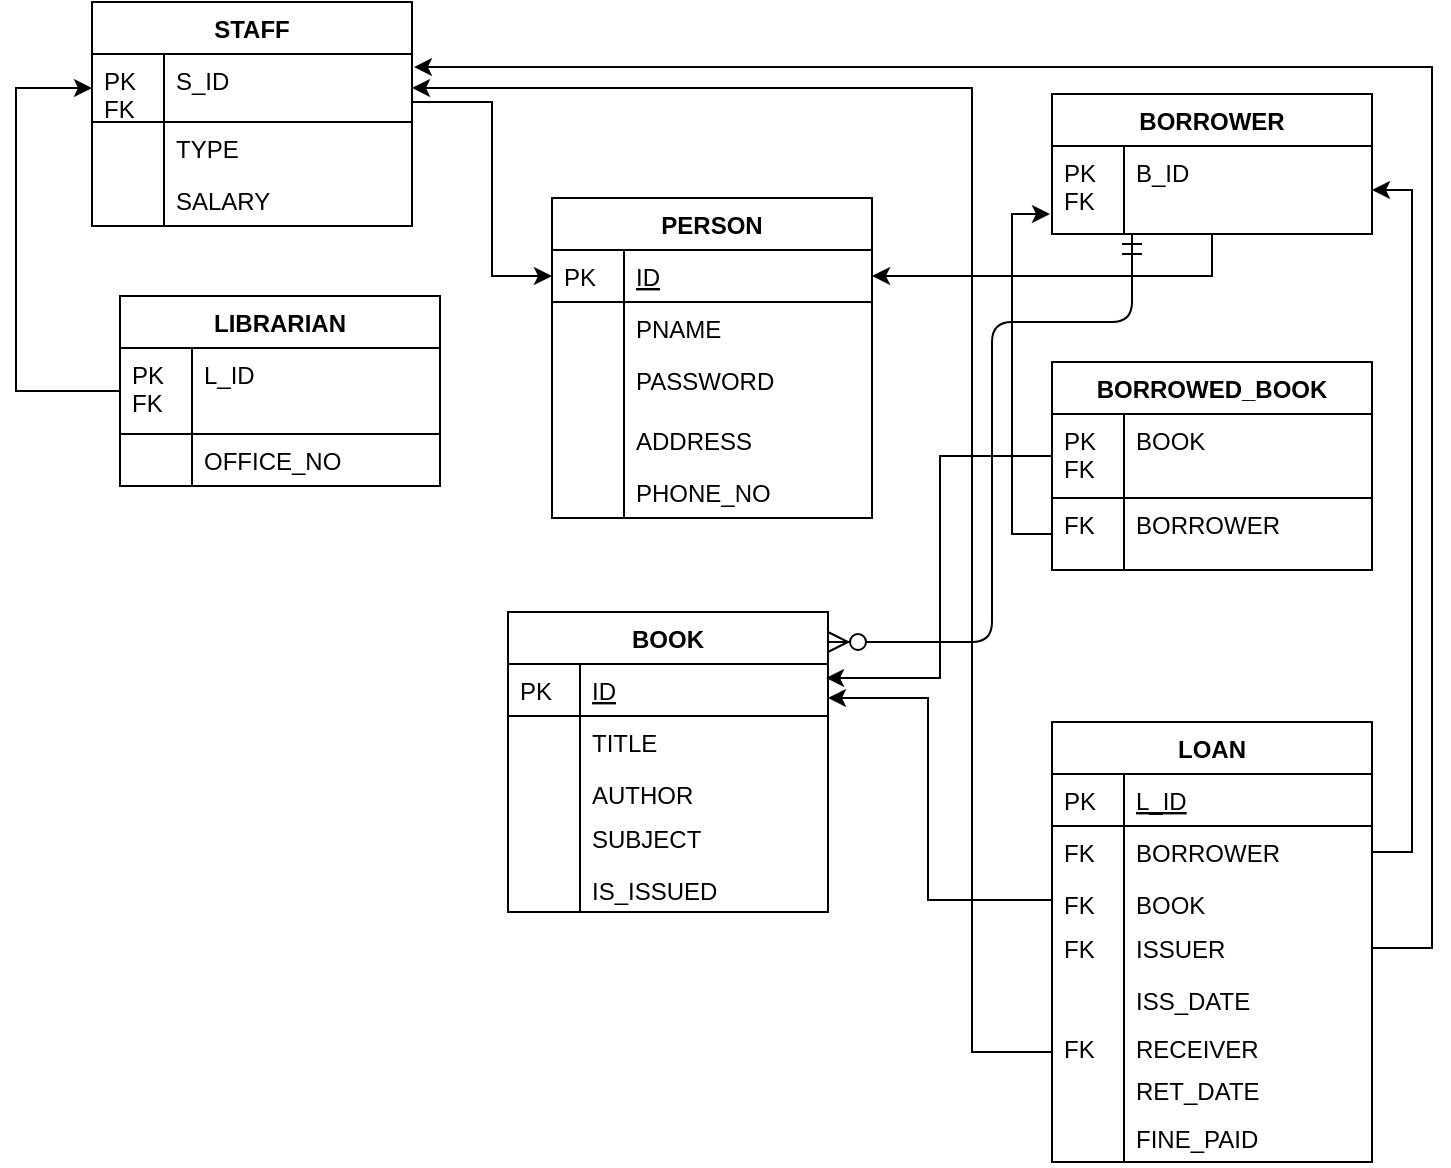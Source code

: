 <mxfile version="13.3.1" type="device"><diagram id="C5RBs43oDa-KdzZeNtuy" name="Page-1"><mxGraphModel dx="868" dy="550" grid="0" gridSize="10" guides="1" tooltips="1" connect="1" arrows="1" fold="1" page="0" pageScale="1" pageWidth="827" pageHeight="1169" background="#ffffff" math="0" shadow="0"><root><mxCell id="WIyWlLk6GJQsqaUBKTNV-0"/><mxCell id="WIyWlLk6GJQsqaUBKTNV-1" parent="WIyWlLk6GJQsqaUBKTNV-0"/><mxCell id="zkfFHV4jXpPFQw0GAbJ--71" value="" style="edgeStyle=orthogonalEdgeStyle;endArrow=ERzeroToMany;startArrow=ERmandOne;shadow=0;strokeWidth=1;endSize=8;startSize=8;" parent="WIyWlLk6GJQsqaUBKTNV-1" source="zlAJe0VYQWM5Ho0XJjKF-26" target="zkfFHV4jXpPFQw0GAbJ--64" edge="1"><mxGeometry width="100" height="100" relative="1" as="geometry"><mxPoint x="680" y="150" as="sourcePoint"/><mxPoint x="330" y="169" as="targetPoint"/><Array as="points"><mxPoint x="680" y="200"/><mxPoint x="610" y="200"/><mxPoint x="610" y="360"/></Array></mxGeometry></mxCell><mxCell id="zlAJe0VYQWM5Ho0XJjKF-0" value="ADDRESS" style="shape=partialRectangle;top=0;left=0;right=0;bottom=0;align=left;verticalAlign=top;fillColor=none;spacingLeft=40;spacingRight=4;overflow=hidden;rotatable=0;points=[[0,0.5],[1,0.5]];portConstraint=eastwest;dropTarget=0;rounded=0;shadow=0;strokeWidth=1;" parent="WIyWlLk6GJQsqaUBKTNV-1" vertex="1"><mxGeometry x="390" y="246" width="160" height="26" as="geometry"/></mxCell><mxCell id="zlAJe0VYQWM5Ho0XJjKF-1" value="" style="shape=partialRectangle;top=0;left=0;bottom=0;fillColor=none;align=left;verticalAlign=top;spacingLeft=4;spacingRight=4;overflow=hidden;rotatable=0;points=[];portConstraint=eastwest;part=1;" parent="zlAJe0VYQWM5Ho0XJjKF-0" vertex="1" connectable="0"><mxGeometry width="36" height="26" as="geometry"/></mxCell><mxCell id="zlAJe0VYQWM5Ho0XJjKF-2" value="PHONE_NO" style="shape=partialRectangle;top=0;left=0;right=0;bottom=0;align=left;verticalAlign=top;fillColor=none;spacingLeft=40;spacingRight=4;overflow=hidden;rotatable=0;points=[[0,0.5],[1,0.5]];portConstraint=eastwest;dropTarget=0;rounded=0;shadow=0;strokeWidth=1;" parent="WIyWlLk6GJQsqaUBKTNV-1" vertex="1"><mxGeometry x="390" y="272" width="160" height="26" as="geometry"/></mxCell><mxCell id="zlAJe0VYQWM5Ho0XJjKF-3" value="" style="shape=partialRectangle;top=0;left=0;bottom=0;fillColor=none;align=left;verticalAlign=top;spacingLeft=4;spacingRight=4;overflow=hidden;rotatable=0;points=[];portConstraint=eastwest;part=1;" parent="zlAJe0VYQWM5Ho0XJjKF-2" vertex="1" connectable="0"><mxGeometry width="36" height="26" as="geometry"/></mxCell><mxCell id="zlAJe0VYQWM5Ho0XJjKF-4" value="SUBJECT" style="shape=partialRectangle;top=0;left=0;right=0;bottom=0;align=left;verticalAlign=top;fillColor=none;spacingLeft=40;spacingRight=4;overflow=hidden;rotatable=0;points=[[0,0.5],[1,0.5]];portConstraint=eastwest;dropTarget=0;rounded=0;shadow=0;strokeWidth=1;" parent="WIyWlLk6GJQsqaUBKTNV-1" vertex="1"><mxGeometry x="368" y="445" width="160" height="26" as="geometry"/></mxCell><mxCell id="zlAJe0VYQWM5Ho0XJjKF-5" value="" style="shape=partialRectangle;top=0;left=0;bottom=0;fillColor=none;align=left;verticalAlign=top;spacingLeft=4;spacingRight=4;overflow=hidden;rotatable=0;points=[];portConstraint=eastwest;part=1;" parent="zlAJe0VYQWM5Ho0XJjKF-4" vertex="1" connectable="0"><mxGeometry width="36" height="26" as="geometry"/></mxCell><mxCell id="zlAJe0VYQWM5Ho0XJjKF-6" value="IS_ISSUED" style="shape=partialRectangle;top=0;left=0;right=0;bottom=0;align=left;verticalAlign=top;fillColor=none;spacingLeft=40;spacingRight=4;overflow=hidden;rotatable=0;points=[[0,0.5],[1,0.5]];portConstraint=eastwest;dropTarget=0;rounded=0;shadow=0;strokeWidth=1;" parent="WIyWlLk6GJQsqaUBKTNV-1" vertex="1"><mxGeometry x="368" y="471" width="160" height="24" as="geometry"/></mxCell><mxCell id="zlAJe0VYQWM5Ho0XJjKF-7" value="" style="shape=partialRectangle;top=0;left=0;bottom=0;fillColor=none;align=left;verticalAlign=top;spacingLeft=4;spacingRight=4;overflow=hidden;rotatable=0;points=[];portConstraint=eastwest;part=1;" parent="zlAJe0VYQWM5Ho0XJjKF-6" vertex="1" connectable="0"><mxGeometry width="36" height="24" as="geometry"/></mxCell><mxCell id="zlAJe0VYQWM5Ho0XJjKF-44" value="ISS_DATE" style="shape=partialRectangle;top=0;left=0;right=0;bottom=0;align=left;verticalAlign=top;fillColor=none;spacingLeft=40;spacingRight=4;overflow=hidden;rotatable=0;points=[[0,0.5],[1,0.5]];portConstraint=eastwest;dropTarget=0;rounded=0;shadow=0;strokeWidth=1;" parent="WIyWlLk6GJQsqaUBKTNV-1" vertex="1"><mxGeometry x="640" y="526" width="160" height="24" as="geometry"/></mxCell><mxCell id="zlAJe0VYQWM5Ho0XJjKF-45" value="" style="shape=partialRectangle;top=0;left=0;bottom=0;fillColor=none;align=left;verticalAlign=top;spacingLeft=4;spacingRight=4;overflow=hidden;rotatable=0;points=[];portConstraint=eastwest;part=1;" parent="zlAJe0VYQWM5Ho0XJjKF-44" vertex="1" connectable="0"><mxGeometry width="36" height="24" as="geometry"/></mxCell><mxCell id="zlAJe0VYQWM5Ho0XJjKF-46" value="RECEIVER" style="shape=partialRectangle;top=0;left=0;right=0;bottom=0;align=left;verticalAlign=top;fillColor=none;spacingLeft=40;spacingRight=4;overflow=hidden;rotatable=0;points=[[0,0.5],[1,0.5]];portConstraint=eastwest;dropTarget=0;rounded=0;shadow=0;strokeWidth=1;" parent="WIyWlLk6GJQsqaUBKTNV-1" vertex="1"><mxGeometry x="640" y="550" width="160" height="24" as="geometry"/></mxCell><mxCell id="zlAJe0VYQWM5Ho0XJjKF-47" value="FK" style="shape=partialRectangle;top=0;left=0;bottom=0;fillColor=none;align=left;verticalAlign=top;spacingLeft=4;spacingRight=4;overflow=hidden;rotatable=0;points=[];portConstraint=eastwest;part=1;" parent="zlAJe0VYQWM5Ho0XJjKF-46" vertex="1" connectable="0"><mxGeometry width="36" height="24" as="geometry"/></mxCell><mxCell id="zlAJe0VYQWM5Ho0XJjKF-48" value="RET_DATE" style="shape=partialRectangle;top=0;left=0;right=0;bottom=0;align=left;verticalAlign=top;fillColor=none;spacingLeft=40;spacingRight=4;overflow=hidden;rotatable=0;points=[[0,0.5],[1,0.5]];portConstraint=eastwest;dropTarget=0;rounded=0;shadow=0;strokeWidth=1;" parent="WIyWlLk6GJQsqaUBKTNV-1" vertex="1"><mxGeometry x="640" y="571" width="160" height="24" as="geometry"/></mxCell><mxCell id="zlAJe0VYQWM5Ho0XJjKF-49" value="" style="shape=partialRectangle;top=0;left=0;bottom=0;fillColor=none;align=left;verticalAlign=top;spacingLeft=4;spacingRight=4;overflow=hidden;rotatable=0;points=[];portConstraint=eastwest;part=1;" parent="zlAJe0VYQWM5Ho0XJjKF-48" vertex="1" connectable="0"><mxGeometry width="36" height="24" as="geometry"/></mxCell><mxCell id="zkfFHV4jXpPFQw0GAbJ--51" value="STAFF" style="swimlane;fontStyle=1;childLayout=stackLayout;horizontal=1;startSize=26;horizontalStack=0;resizeParent=1;resizeLast=0;collapsible=1;marginBottom=0;rounded=0;shadow=0;strokeWidth=1;" parent="WIyWlLk6GJQsqaUBKTNV-1" vertex="1"><mxGeometry x="160" y="40" width="160" height="112" as="geometry"><mxRectangle x="20" y="80" width="160" height="26" as="alternateBounds"/></mxGeometry></mxCell><mxCell id="zkfFHV4jXpPFQw0GAbJ--52" value="S_ID" style="shape=partialRectangle;top=0;left=0;right=0;bottom=1;align=left;verticalAlign=top;fillColor=none;spacingLeft=40;spacingRight=4;overflow=hidden;rotatable=0;points=[[0,0.5],[1,0.5]];portConstraint=eastwest;dropTarget=0;rounded=0;shadow=0;strokeWidth=1;fontStyle=0" parent="zkfFHV4jXpPFQw0GAbJ--51" vertex="1"><mxGeometry y="26" width="160" height="34" as="geometry"/></mxCell><mxCell id="zkfFHV4jXpPFQw0GAbJ--53" value="PK&#10;FK" style="shape=partialRectangle;top=0;left=0;bottom=0;fillColor=none;align=left;verticalAlign=top;spacingLeft=4;spacingRight=4;overflow=hidden;rotatable=0;points=[];portConstraint=eastwest;part=1;" parent="zkfFHV4jXpPFQw0GAbJ--52" vertex="1" connectable="0"><mxGeometry width="36" height="34" as="geometry"/></mxCell><mxCell id="zkfFHV4jXpPFQw0GAbJ--54" value="TYPE" style="shape=partialRectangle;top=0;left=0;right=0;bottom=0;align=left;verticalAlign=top;fillColor=none;spacingLeft=40;spacingRight=4;overflow=hidden;rotatable=0;points=[[0,0.5],[1,0.5]];portConstraint=eastwest;dropTarget=0;rounded=0;shadow=0;strokeWidth=1;" parent="zkfFHV4jXpPFQw0GAbJ--51" vertex="1"><mxGeometry y="60" width="160" height="26" as="geometry"/></mxCell><mxCell id="zkfFHV4jXpPFQw0GAbJ--55" value="" style="shape=partialRectangle;top=0;left=0;bottom=0;fillColor=none;align=left;verticalAlign=top;spacingLeft=4;spacingRight=4;overflow=hidden;rotatable=0;points=[];portConstraint=eastwest;part=1;" parent="zkfFHV4jXpPFQw0GAbJ--54" vertex="1" connectable="0"><mxGeometry width="36" height="26" as="geometry"/></mxCell><mxCell id="zlAJe0VYQWM5Ho0XJjKF-11" value="SALARY" style="shape=partialRectangle;top=0;left=0;right=0;bottom=0;align=left;verticalAlign=top;fillColor=none;spacingLeft=40;spacingRight=4;overflow=hidden;rotatable=0;points=[[0,0.5],[1,0.5]];portConstraint=eastwest;dropTarget=0;rounded=0;shadow=0;strokeWidth=1;" parent="zkfFHV4jXpPFQw0GAbJ--51" vertex="1"><mxGeometry y="86" width="160" height="26" as="geometry"/></mxCell><mxCell id="zlAJe0VYQWM5Ho0XJjKF-12" value="" style="shape=partialRectangle;top=0;left=0;bottom=0;fillColor=none;align=left;verticalAlign=top;spacingLeft=4;spacingRight=4;overflow=hidden;rotatable=0;points=[];portConstraint=eastwest;part=1;" parent="zlAJe0VYQWM5Ho0XJjKF-11" vertex="1" connectable="0"><mxGeometry width="36" height="26" as="geometry"/></mxCell><mxCell id="zlAJe0VYQWM5Ho0XJjKF-50" value="FINE_PAID" style="shape=partialRectangle;top=0;left=0;right=0;bottom=0;align=left;verticalAlign=top;fillColor=none;spacingLeft=40;spacingRight=4;overflow=hidden;rotatable=0;points=[[0,0.5],[1,0.5]];portConstraint=eastwest;dropTarget=0;rounded=0;shadow=0;strokeWidth=1;" parent="WIyWlLk6GJQsqaUBKTNV-1" vertex="1"><mxGeometry x="640" y="595" width="160" height="24" as="geometry"/></mxCell><mxCell id="zlAJe0VYQWM5Ho0XJjKF-51" value="" style="shape=partialRectangle;top=0;left=0;bottom=0;fillColor=none;align=left;verticalAlign=top;spacingLeft=4;spacingRight=4;overflow=hidden;rotatable=0;points=[];portConstraint=eastwest;part=1;" parent="zlAJe0VYQWM5Ho0XJjKF-50" vertex="1" connectable="0"><mxGeometry width="36" height="24" as="geometry"/></mxCell><mxCell id="zlAJe0VYQWM5Ho0XJjKF-30" value="BORROWED_BOOK" style="swimlane;fontStyle=1;childLayout=stackLayout;horizontal=1;startSize=26;horizontalStack=0;resizeParent=1;resizeLast=0;collapsible=1;marginBottom=0;rounded=0;shadow=0;strokeWidth=1;" parent="WIyWlLk6GJQsqaUBKTNV-1" vertex="1"><mxGeometry x="640" y="220" width="160" height="104" as="geometry"><mxRectangle x="20" y="80" width="160" height="26" as="alternateBounds"/></mxGeometry></mxCell><mxCell id="zlAJe0VYQWM5Ho0XJjKF-31" value="BOOK" style="shape=partialRectangle;top=0;left=0;right=0;bottom=1;align=left;verticalAlign=top;fillColor=none;spacingLeft=40;spacingRight=4;overflow=hidden;rotatable=0;points=[[0,0.5],[1,0.5]];portConstraint=eastwest;dropTarget=0;rounded=0;shadow=0;strokeWidth=1;fontStyle=0" parent="zlAJe0VYQWM5Ho0XJjKF-30" vertex="1"><mxGeometry y="26" width="160" height="42" as="geometry"/></mxCell><mxCell id="zlAJe0VYQWM5Ho0XJjKF-32" value="PK&#10;FK" style="shape=partialRectangle;top=0;left=0;bottom=0;fillColor=none;align=left;verticalAlign=top;spacingLeft=4;spacingRight=4;overflow=hidden;rotatable=0;points=[];portConstraint=eastwest;part=1;fontStyle=0" parent="zlAJe0VYQWM5Ho0XJjKF-31" vertex="1" connectable="0"><mxGeometry width="36" height="42" as="geometry"/></mxCell><mxCell id="zlAJe0VYQWM5Ho0XJjKF-33" value="BORROWER" style="shape=partialRectangle;top=0;left=0;right=0;bottom=0;align=left;verticalAlign=top;fillColor=none;spacingLeft=40;spacingRight=4;overflow=hidden;rotatable=0;points=[[0,0.5],[1,0.5]];portConstraint=eastwest;dropTarget=0;rounded=0;shadow=0;strokeWidth=1;" parent="zlAJe0VYQWM5Ho0XJjKF-30" vertex="1"><mxGeometry y="68" width="160" height="36" as="geometry"/></mxCell><mxCell id="zlAJe0VYQWM5Ho0XJjKF-34" value="FK" style="shape=partialRectangle;top=0;left=0;bottom=0;fillColor=none;align=left;verticalAlign=top;spacingLeft=4;spacingRight=4;overflow=hidden;rotatable=0;points=[];portConstraint=eastwest;part=1;" parent="zlAJe0VYQWM5Ho0XJjKF-33" vertex="1" connectable="0"><mxGeometry width="36" height="36" as="geometry"/></mxCell><mxCell id="zlAJe0VYQWM5Ho0XJjKF-72" style="edgeStyle=orthogonalEdgeStyle;rounded=0;orthogonalLoop=1;jettySize=auto;html=1;exitX=0;exitY=0.75;exitDx=0;exitDy=0;entryX=1;entryY=0.5;entryDx=0;entryDy=0;" parent="WIyWlLk6GJQsqaUBKTNV-1" source="zlAJe0VYQWM5Ho0XJjKF-35" target="zkfFHV4jXpPFQw0GAbJ--52" edge="1"><mxGeometry relative="1" as="geometry"><Array as="points"><mxPoint x="600" y="565"/><mxPoint x="600" y="83"/></Array></mxGeometry></mxCell><mxCell id="zlAJe0VYQWM5Ho0XJjKF-35" value="LOAN" style="swimlane;fontStyle=1;childLayout=stackLayout;horizontal=1;startSize=26;horizontalStack=0;resizeParent=1;resizeLast=0;collapsible=1;marginBottom=0;rounded=0;shadow=0;strokeWidth=1;" parent="WIyWlLk6GJQsqaUBKTNV-1" vertex="1"><mxGeometry x="640" y="400" width="160" height="220" as="geometry"><mxRectangle x="260" y="270" width="160" height="26" as="alternateBounds"/></mxGeometry></mxCell><mxCell id="zlAJe0VYQWM5Ho0XJjKF-36" value="L_ID" style="shape=partialRectangle;top=0;left=0;right=0;bottom=1;align=left;verticalAlign=top;fillColor=none;spacingLeft=40;spacingRight=4;overflow=hidden;rotatable=0;points=[[0,0.5],[1,0.5]];portConstraint=eastwest;dropTarget=0;rounded=0;shadow=0;strokeWidth=1;fontStyle=4" parent="zlAJe0VYQWM5Ho0XJjKF-35" vertex="1"><mxGeometry y="26" width="160" height="26" as="geometry"/></mxCell><mxCell id="zlAJe0VYQWM5Ho0XJjKF-37" value="PK" style="shape=partialRectangle;top=0;left=0;bottom=0;fillColor=none;align=left;verticalAlign=top;spacingLeft=4;spacingRight=4;overflow=hidden;rotatable=0;points=[];portConstraint=eastwest;part=1;" parent="zlAJe0VYQWM5Ho0XJjKF-36" vertex="1" connectable="0"><mxGeometry width="36" height="26" as="geometry"/></mxCell><mxCell id="zlAJe0VYQWM5Ho0XJjKF-38" value="BORROWER" style="shape=partialRectangle;top=0;left=0;right=0;bottom=0;align=left;verticalAlign=top;fillColor=none;spacingLeft=40;spacingRight=4;overflow=hidden;rotatable=0;points=[[0,0.5],[1,0.5]];portConstraint=eastwest;dropTarget=0;rounded=0;shadow=0;strokeWidth=1;" parent="zlAJe0VYQWM5Ho0XJjKF-35" vertex="1"><mxGeometry y="52" width="160" height="26" as="geometry"/></mxCell><mxCell id="zlAJe0VYQWM5Ho0XJjKF-39" value="FK" style="shape=partialRectangle;top=0;left=0;bottom=0;fillColor=none;align=left;verticalAlign=top;spacingLeft=4;spacingRight=4;overflow=hidden;rotatable=0;points=[];portConstraint=eastwest;part=1;" parent="zlAJe0VYQWM5Ho0XJjKF-38" vertex="1" connectable="0"><mxGeometry width="36" height="26" as="geometry"/></mxCell><mxCell id="zlAJe0VYQWM5Ho0XJjKF-40" value="BOOK" style="shape=partialRectangle;top=0;left=0;right=0;bottom=0;align=left;verticalAlign=top;fillColor=none;spacingLeft=40;spacingRight=4;overflow=hidden;rotatable=0;points=[[0,0.5],[1,0.5]];portConstraint=eastwest;dropTarget=0;rounded=0;shadow=0;strokeWidth=1;" parent="zlAJe0VYQWM5Ho0XJjKF-35" vertex="1"><mxGeometry y="78" width="160" height="22" as="geometry"/></mxCell><mxCell id="zlAJe0VYQWM5Ho0XJjKF-41" value="FK" style="shape=partialRectangle;top=0;left=0;bottom=0;fillColor=none;align=left;verticalAlign=top;spacingLeft=4;spacingRight=4;overflow=hidden;rotatable=0;points=[];portConstraint=eastwest;part=1;" parent="zlAJe0VYQWM5Ho0XJjKF-40" vertex="1" connectable="0"><mxGeometry width="36" height="22" as="geometry"/></mxCell><mxCell id="zlAJe0VYQWM5Ho0XJjKF-42" value="ISSUER" style="shape=partialRectangle;top=0;left=0;right=0;bottom=0;align=left;verticalAlign=top;fillColor=none;spacingLeft=40;spacingRight=4;overflow=hidden;rotatable=0;points=[[0,0.5],[1,0.5]];portConstraint=eastwest;dropTarget=0;rounded=0;shadow=0;strokeWidth=1;" parent="zlAJe0VYQWM5Ho0XJjKF-35" vertex="1"><mxGeometry y="100" width="160" height="26" as="geometry"/></mxCell><mxCell id="zlAJe0VYQWM5Ho0XJjKF-43" value="FK" style="shape=partialRectangle;top=0;left=0;bottom=0;fillColor=none;align=left;verticalAlign=top;spacingLeft=4;spacingRight=4;overflow=hidden;rotatable=0;points=[];portConstraint=eastwest;part=1;" parent="zlAJe0VYQWM5Ho0XJjKF-42" vertex="1" connectable="0"><mxGeometry width="36" height="26" as="geometry"/></mxCell><mxCell id="zlAJe0VYQWM5Ho0XJjKF-73" style="edgeStyle=orthogonalEdgeStyle;rounded=0;orthogonalLoop=1;jettySize=auto;html=1;exitX=0;exitY=0.5;exitDx=0;exitDy=0;entryX=-0.006;entryY=0.795;entryDx=0;entryDy=0;entryPerimeter=0;" parent="WIyWlLk6GJQsqaUBKTNV-1" source="zlAJe0VYQWM5Ho0XJjKF-33" target="zlAJe0VYQWM5Ho0XJjKF-26" edge="1"><mxGeometry relative="1" as="geometry"><mxPoint x="640" y="170" as="targetPoint"/><Array as="points"><mxPoint x="620" y="306"/><mxPoint x="620" y="146"/></Array></mxGeometry></mxCell><mxCell id="zlAJe0VYQWM5Ho0XJjKF-74" style="edgeStyle=orthogonalEdgeStyle;rounded=0;orthogonalLoop=1;jettySize=auto;html=1;exitX=1;exitY=0.5;exitDx=0;exitDy=0;entryX=1;entryY=0.5;entryDx=0;entryDy=0;" parent="WIyWlLk6GJQsqaUBKTNV-1" source="zlAJe0VYQWM5Ho0XJjKF-38" target="zlAJe0VYQWM5Ho0XJjKF-26" edge="1"><mxGeometry relative="1" as="geometry"/></mxCell><mxCell id="zlAJe0VYQWM5Ho0XJjKF-75" style="edgeStyle=orthogonalEdgeStyle;rounded=0;orthogonalLoop=1;jettySize=auto;html=1;exitX=1;exitY=0.5;exitDx=0;exitDy=0;entryX=1.006;entryY=0.192;entryDx=0;entryDy=0;entryPerimeter=0;" parent="WIyWlLk6GJQsqaUBKTNV-1" source="zlAJe0VYQWM5Ho0XJjKF-42" target="zkfFHV4jXpPFQw0GAbJ--52" edge="1"><mxGeometry relative="1" as="geometry"><Array as="points"><mxPoint x="830" y="513"/><mxPoint x="830" y="73"/></Array></mxGeometry></mxCell><mxCell id="zlAJe0VYQWM5Ho0XJjKF-76" style="edgeStyle=orthogonalEdgeStyle;rounded=0;orthogonalLoop=1;jettySize=auto;html=1;exitX=0;exitY=0.5;exitDx=0;exitDy=0;entryX=0;entryY=0.5;entryDx=0;entryDy=0;" parent="WIyWlLk6GJQsqaUBKTNV-1" source="zlAJe0VYQWM5Ho0XJjKF-21" target="zkfFHV4jXpPFQw0GAbJ--52" edge="1"><mxGeometry relative="1" as="geometry"><mxPoint x="150" y="83" as="targetPoint"/><Array as="points"><mxPoint x="122" y="235"/><mxPoint x="122" y="83"/></Array></mxGeometry></mxCell><mxCell id="zlAJe0VYQWM5Ho0XJjKF-81" style="edgeStyle=orthogonalEdgeStyle;rounded=0;orthogonalLoop=1;jettySize=auto;html=1;entryX=0;entryY=0.5;entryDx=0;entryDy=0;" parent="WIyWlLk6GJQsqaUBKTNV-1" source="zkfFHV4jXpPFQw0GAbJ--52" target="zkfFHV4jXpPFQw0GAbJ--57" edge="1"><mxGeometry relative="1" as="geometry"><Array as="points"><mxPoint x="360" y="90"/><mxPoint x="360" y="177"/></Array></mxGeometry></mxCell><mxCell id="zlAJe0VYQWM5Ho0XJjKF-82" style="edgeStyle=orthogonalEdgeStyle;rounded=0;orthogonalLoop=1;jettySize=auto;html=1;entryX=1;entryY=0.5;entryDx=0;entryDy=0;" parent="WIyWlLk6GJQsqaUBKTNV-1" source="zlAJe0VYQWM5Ho0XJjKF-26" target="zkfFHV4jXpPFQw0GAbJ--57" edge="1"><mxGeometry relative="1" as="geometry"><mxPoint x="560" y="170" as="targetPoint"/><Array as="points"><mxPoint x="720" y="177"/></Array></mxGeometry></mxCell><mxCell id="zlAJe0VYQWM5Ho0XJjKF-25" value="BORROWER" style="swimlane;fontStyle=1;childLayout=stackLayout;horizontal=1;startSize=26;horizontalStack=0;resizeParent=1;resizeLast=0;collapsible=1;marginBottom=0;rounded=0;shadow=0;strokeWidth=1;" parent="WIyWlLk6GJQsqaUBKTNV-1" vertex="1"><mxGeometry x="640" y="86" width="160" height="70" as="geometry"><mxRectangle x="20" y="80" width="160" height="26" as="alternateBounds"/></mxGeometry></mxCell><mxCell id="zlAJe0VYQWM5Ho0XJjKF-26" value="B_ID" style="shape=partialRectangle;top=0;left=0;right=0;bottom=1;align=left;verticalAlign=top;fillColor=none;spacingLeft=40;spacingRight=4;overflow=hidden;rotatable=0;points=[[0,0.5],[1,0.5]];portConstraint=eastwest;dropTarget=0;rounded=0;shadow=0;strokeWidth=1;fontStyle=0" parent="zlAJe0VYQWM5Ho0XJjKF-25" vertex="1"><mxGeometry y="26" width="160" height="44" as="geometry"/></mxCell><mxCell id="zlAJe0VYQWM5Ho0XJjKF-27" value="PK&#10;FK" style="shape=partialRectangle;top=0;left=0;bottom=0;fillColor=none;align=left;verticalAlign=top;spacingLeft=4;spacingRight=4;overflow=hidden;rotatable=0;points=[];portConstraint=eastwest;part=1;" parent="zlAJe0VYQWM5Ho0XJjKF-26" vertex="1" connectable="0"><mxGeometry width="36" height="44" as="geometry"/></mxCell><mxCell id="zkfFHV4jXpPFQw0GAbJ--56" value="PERSON" style="swimlane;fontStyle=1;childLayout=stackLayout;horizontal=1;startSize=26;horizontalStack=0;resizeParent=1;resizeLast=0;collapsible=1;marginBottom=0;rounded=0;shadow=0;strokeWidth=1;" parent="WIyWlLk6GJQsqaUBKTNV-1" vertex="1"><mxGeometry x="390" y="138" width="160" height="160" as="geometry"><mxRectangle x="260" y="80" width="160" height="26" as="alternateBounds"/></mxGeometry></mxCell><mxCell id="zkfFHV4jXpPFQw0GAbJ--57" value="ID" style="shape=partialRectangle;top=0;left=0;right=0;bottom=1;align=left;verticalAlign=top;fillColor=none;spacingLeft=40;spacingRight=4;overflow=hidden;rotatable=0;points=[[0,0.5],[1,0.5]];portConstraint=eastwest;dropTarget=0;rounded=0;shadow=0;strokeWidth=1;fontStyle=4" parent="zkfFHV4jXpPFQw0GAbJ--56" vertex="1"><mxGeometry y="26" width="160" height="26" as="geometry"/></mxCell><mxCell id="zkfFHV4jXpPFQw0GAbJ--58" value="PK" style="shape=partialRectangle;top=0;left=0;bottom=0;fillColor=none;align=left;verticalAlign=top;spacingLeft=4;spacingRight=4;overflow=hidden;rotatable=0;points=[];portConstraint=eastwest;part=1;" parent="zkfFHV4jXpPFQw0GAbJ--57" vertex="1" connectable="0"><mxGeometry width="36" height="26" as="geometry"/></mxCell><mxCell id="zkfFHV4jXpPFQw0GAbJ--59" value="PNAME" style="shape=partialRectangle;top=0;left=0;right=0;bottom=0;align=left;verticalAlign=top;fillColor=none;spacingLeft=40;spacingRight=4;overflow=hidden;rotatable=0;points=[[0,0.5],[1,0.5]];portConstraint=eastwest;dropTarget=0;rounded=0;shadow=0;strokeWidth=1;" parent="zkfFHV4jXpPFQw0GAbJ--56" vertex="1"><mxGeometry y="52" width="160" height="26" as="geometry"/></mxCell><mxCell id="zkfFHV4jXpPFQw0GAbJ--60" value="" style="shape=partialRectangle;top=0;left=0;bottom=0;fillColor=none;align=left;verticalAlign=top;spacingLeft=4;spacingRight=4;overflow=hidden;rotatable=0;points=[];portConstraint=eastwest;part=1;" parent="zkfFHV4jXpPFQw0GAbJ--59" vertex="1" connectable="0"><mxGeometry width="36" height="26" as="geometry"/></mxCell><mxCell id="zkfFHV4jXpPFQw0GAbJ--61" value="PASSWORD" style="shape=partialRectangle;top=0;left=0;right=0;bottom=0;align=left;verticalAlign=top;fillColor=none;spacingLeft=40;spacingRight=4;overflow=hidden;rotatable=0;points=[[0,0.5],[1,0.5]];portConstraint=eastwest;dropTarget=0;rounded=0;shadow=0;strokeWidth=1;" parent="zkfFHV4jXpPFQw0GAbJ--56" vertex="1"><mxGeometry y="78" width="160" height="32" as="geometry"/></mxCell><mxCell id="zkfFHV4jXpPFQw0GAbJ--62" value="" style="shape=partialRectangle;top=0;left=0;bottom=0;fillColor=none;align=left;verticalAlign=top;spacingLeft=4;spacingRight=4;overflow=hidden;rotatable=0;points=[];portConstraint=eastwest;part=1;" parent="zkfFHV4jXpPFQw0GAbJ--61" vertex="1" connectable="0"><mxGeometry width="36" height="32" as="geometry"/></mxCell><mxCell id="zlAJe0VYQWM5Ho0XJjKF-20" value="LIBRARIAN" style="swimlane;fontStyle=1;childLayout=stackLayout;horizontal=1;startSize=26;horizontalStack=0;resizeParent=1;resizeLast=0;collapsible=1;marginBottom=0;rounded=0;shadow=0;strokeWidth=1;" parent="WIyWlLk6GJQsqaUBKTNV-1" vertex="1"><mxGeometry x="174" y="187" width="160" height="95" as="geometry"><mxRectangle x="20" y="80" width="160" height="26" as="alternateBounds"/></mxGeometry></mxCell><mxCell id="zlAJe0VYQWM5Ho0XJjKF-21" value="L_ID " style="shape=partialRectangle;top=0;left=0;right=0;bottom=1;align=left;verticalAlign=top;fillColor=none;spacingLeft=40;spacingRight=4;overflow=hidden;rotatable=0;points=[[0,0.5],[1,0.5]];portConstraint=eastwest;dropTarget=0;rounded=0;shadow=0;strokeWidth=1;fontStyle=0" parent="zlAJe0VYQWM5Ho0XJjKF-20" vertex="1"><mxGeometry y="26" width="160" height="43" as="geometry"/></mxCell><mxCell id="zlAJe0VYQWM5Ho0XJjKF-22" value="PK&#10;FK" style="shape=partialRectangle;top=0;left=0;bottom=0;fillColor=none;align=left;verticalAlign=top;spacingLeft=4;spacingRight=4;overflow=hidden;rotatable=0;points=[];portConstraint=eastwest;part=1;" parent="zlAJe0VYQWM5Ho0XJjKF-21" vertex="1" connectable="0"><mxGeometry width="36" height="43" as="geometry"/></mxCell><mxCell id="zlAJe0VYQWM5Ho0XJjKF-23" value="OFFICE_NO" style="shape=partialRectangle;top=0;left=0;right=0;bottom=0;align=left;verticalAlign=top;fillColor=none;spacingLeft=40;spacingRight=4;overflow=hidden;rotatable=0;points=[[0,0.5],[1,0.5]];portConstraint=eastwest;dropTarget=0;rounded=0;shadow=0;strokeWidth=1;" parent="zlAJe0VYQWM5Ho0XJjKF-20" vertex="1"><mxGeometry y="69" width="160" height="26" as="geometry"/></mxCell><mxCell id="zlAJe0VYQWM5Ho0XJjKF-24" value="" style="shape=partialRectangle;top=0;left=0;bottom=0;fillColor=none;align=left;verticalAlign=top;spacingLeft=4;spacingRight=4;overflow=hidden;rotatable=0;points=[];portConstraint=eastwest;part=1;" parent="zlAJe0VYQWM5Ho0XJjKF-23" vertex="1" connectable="0"><mxGeometry width="36" height="26" as="geometry"/></mxCell><mxCell id="wlALb-H9rWKx0yF1uQll-1" style="edgeStyle=orthogonalEdgeStyle;rounded=0;orthogonalLoop=1;jettySize=auto;html=1;exitX=0;exitY=0.5;exitDx=0;exitDy=0;entryX=0.994;entryY=0.269;entryDx=0;entryDy=0;entryPerimeter=0;" edge="1" parent="WIyWlLk6GJQsqaUBKTNV-1" source="zlAJe0VYQWM5Ho0XJjKF-31" target="zkfFHV4jXpPFQw0GAbJ--65"><mxGeometry relative="1" as="geometry"/></mxCell><mxCell id="zkfFHV4jXpPFQw0GAbJ--64" value="BOOK" style="swimlane;fontStyle=1;childLayout=stackLayout;horizontal=1;startSize=26;horizontalStack=0;resizeParent=1;resizeLast=0;collapsible=1;marginBottom=0;rounded=0;shadow=0;strokeWidth=1;" parent="WIyWlLk6GJQsqaUBKTNV-1" vertex="1"><mxGeometry x="368" y="345" width="160" height="150" as="geometry"><mxRectangle x="260" y="270" width="160" height="26" as="alternateBounds"/></mxGeometry></mxCell><mxCell id="zkfFHV4jXpPFQw0GAbJ--65" value="ID" style="shape=partialRectangle;top=0;left=0;right=0;bottom=1;align=left;verticalAlign=top;fillColor=none;spacingLeft=40;spacingRight=4;overflow=hidden;rotatable=0;points=[[0,0.5],[1,0.5]];portConstraint=eastwest;dropTarget=0;rounded=0;shadow=0;strokeWidth=1;fontStyle=4" parent="zkfFHV4jXpPFQw0GAbJ--64" vertex="1"><mxGeometry y="26" width="160" height="26" as="geometry"/></mxCell><mxCell id="zkfFHV4jXpPFQw0GAbJ--66" value="PK" style="shape=partialRectangle;top=0;left=0;bottom=0;fillColor=none;align=left;verticalAlign=top;spacingLeft=4;spacingRight=4;overflow=hidden;rotatable=0;points=[];portConstraint=eastwest;part=1;" parent="zkfFHV4jXpPFQw0GAbJ--65" vertex="1" connectable="0"><mxGeometry width="36" height="26" as="geometry"/></mxCell><mxCell id="zkfFHV4jXpPFQw0GAbJ--67" value="TITLE" style="shape=partialRectangle;top=0;left=0;right=0;bottom=0;align=left;verticalAlign=top;fillColor=none;spacingLeft=40;spacingRight=4;overflow=hidden;rotatable=0;points=[[0,0.5],[1,0.5]];portConstraint=eastwest;dropTarget=0;rounded=0;shadow=0;strokeWidth=1;" parent="zkfFHV4jXpPFQw0GAbJ--64" vertex="1"><mxGeometry y="52" width="160" height="26" as="geometry"/></mxCell><mxCell id="zkfFHV4jXpPFQw0GAbJ--68" value="" style="shape=partialRectangle;top=0;left=0;bottom=0;fillColor=none;align=left;verticalAlign=top;spacingLeft=4;spacingRight=4;overflow=hidden;rotatable=0;points=[];portConstraint=eastwest;part=1;" parent="zkfFHV4jXpPFQw0GAbJ--67" vertex="1" connectable="0"><mxGeometry width="36" height="26" as="geometry"/></mxCell><mxCell id="zkfFHV4jXpPFQw0GAbJ--69" value="AUTHOR" style="shape=partialRectangle;top=0;left=0;right=0;bottom=0;align=left;verticalAlign=top;fillColor=none;spacingLeft=40;spacingRight=4;overflow=hidden;rotatable=0;points=[[0,0.5],[1,0.5]];portConstraint=eastwest;dropTarget=0;rounded=0;shadow=0;strokeWidth=1;" parent="zkfFHV4jXpPFQw0GAbJ--64" vertex="1"><mxGeometry y="78" width="160" height="26" as="geometry"/></mxCell><mxCell id="zkfFHV4jXpPFQw0GAbJ--70" value="" style="shape=partialRectangle;top=0;left=0;bottom=0;fillColor=none;align=left;verticalAlign=top;spacingLeft=4;spacingRight=4;overflow=hidden;rotatable=0;points=[];portConstraint=eastwest;part=1;" parent="zkfFHV4jXpPFQw0GAbJ--69" vertex="1" connectable="0"><mxGeometry width="36" height="26" as="geometry"/></mxCell><mxCell id="wlALb-H9rWKx0yF1uQll-3" style="edgeStyle=orthogonalEdgeStyle;rounded=0;orthogonalLoop=1;jettySize=auto;html=1;exitX=0;exitY=0.5;exitDx=0;exitDy=0;" edge="1" parent="WIyWlLk6GJQsqaUBKTNV-1" source="zlAJe0VYQWM5Ho0XJjKF-40" target="zkfFHV4jXpPFQw0GAbJ--65"><mxGeometry relative="1" as="geometry"><Array as="points"><mxPoint x="578" y="489"/><mxPoint x="578" y="388"/></Array></mxGeometry></mxCell></root></mxGraphModel></diagram></mxfile>